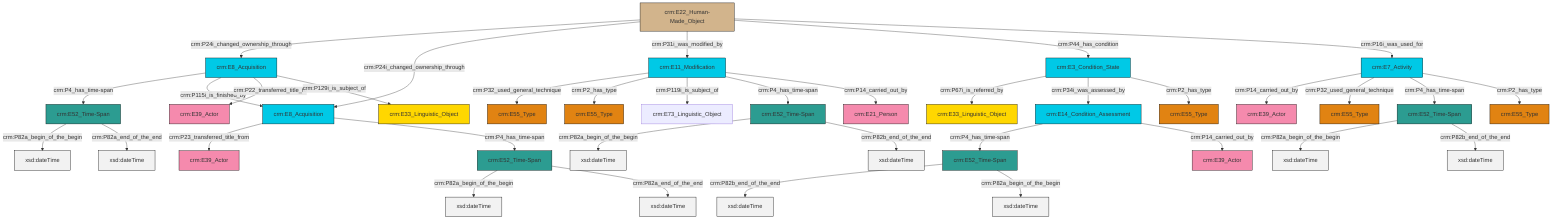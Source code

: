 graph TD
classDef Literal fill:#f2f2f2,stroke:#000000;
classDef CRM_Entity fill:#FFFFFF,stroke:#000000;
classDef Temporal_Entity fill:#00C9E6, stroke:#000000;
classDef Type fill:#E18312, stroke:#000000;
classDef Time-Span fill:#2C9C91, stroke:#000000;
classDef Appellation fill:#FFEB7F, stroke:#000000;
classDef Place fill:#008836, stroke:#000000;
classDef Persistent_Item fill:#B266B2, stroke:#000000;
classDef Conceptual_Object fill:#FFD700, stroke:#000000;
classDef Physical_Thing fill:#D2B48C, stroke:#000000;
classDef Actor fill:#f58aad, stroke:#000000;
classDef PC_Classes fill:#4ce600, stroke:#000000;
classDef Multi fill:#cccccc,stroke:#000000;

0["crm:E8_Acquisition"]:::Temporal_Entity -->|crm:P4_has_time-span| 2["crm:E52_Time-Span"]:::Time-Span
3["crm:E52_Time-Span"]:::Time-Span -->|crm:P82a_begin_of_the_begin| 4[xsd:dateTime]:::Literal
3["crm:E52_Time-Span"]:::Time-Span -->|crm:P82a_end_of_the_end| 7[xsd:dateTime]:::Literal
8["crm:E22_Human-Made_Object"]:::Physical_Thing -->|crm:P24i_changed_ownership_through| 0["crm:E8_Acquisition"]:::Temporal_Entity
0["crm:E8_Acquisition"]:::Temporal_Entity -->|crm:P115i_is_finished_by| 9["crm:E8_Acquisition"]:::Temporal_Entity
5["crm:E52_Time-Span"]:::Time-Span -->|crm:P82a_begin_of_the_begin| 10[xsd:dateTime]:::Literal
8["crm:E22_Human-Made_Object"]:::Physical_Thing -->|crm:P24i_changed_ownership_through| 9["crm:E8_Acquisition"]:::Temporal_Entity
9["crm:E8_Acquisition"]:::Temporal_Entity -->|crm:P23_transferred_title_from| 11["crm:E39_Actor"]:::Actor
12["crm:E52_Time-Span"]:::Time-Span -->|crm:P82b_end_of_the_end| 13[xsd:dateTime]:::Literal
9["crm:E8_Acquisition"]:::Temporal_Entity -->|crm:P4_has_time-span| 3["crm:E52_Time-Span"]:::Time-Span
15["crm:E14_Condition_Assessment"]:::Temporal_Entity -->|crm:P4_has_time-span| 12["crm:E52_Time-Span"]:::Time-Span
8["crm:E22_Human-Made_Object"]:::Physical_Thing -->|crm:P31i_was_modified_by| 16["crm:E11_Modification"]:::Temporal_Entity
20["crm:E7_Activity"]:::Temporal_Entity -->|crm:P14_carried_out_by| 21["crm:E39_Actor"]:::Actor
15["crm:E14_Condition_Assessment"]:::Temporal_Entity -->|crm:P14_carried_out_by| 24["crm:E39_Actor"]:::Actor
2["crm:E52_Time-Span"]:::Time-Span -->|crm:P82a_begin_of_the_begin| 25[xsd:dateTime]:::Literal
16["crm:E11_Modification"]:::Temporal_Entity -->|crm:P32_used_general_technique| 26["crm:E55_Type"]:::Type
8["crm:E22_Human-Made_Object"]:::Physical_Thing -->|crm:P44_has_condition| 31["crm:E3_Condition_State"]:::Temporal_Entity
0["crm:E8_Acquisition"]:::Temporal_Entity -->|crm:P22_transferred_title_to| 36["crm:E39_Actor"]:::Actor
20["crm:E7_Activity"]:::Temporal_Entity -->|crm:P32_used_general_technique| 37["crm:E55_Type"]:::Type
20["crm:E7_Activity"]:::Temporal_Entity -->|crm:P4_has_time-span| 38["crm:E52_Time-Span"]:::Time-Span
38["crm:E52_Time-Span"]:::Time-Span -->|crm:P82a_begin_of_the_begin| 40[xsd:dateTime]:::Literal
16["crm:E11_Modification"]:::Temporal_Entity -->|crm:P2_has_type| 22["crm:E55_Type"]:::Type
20["crm:E7_Activity"]:::Temporal_Entity -->|crm:P2_has_type| 43["crm:E55_Type"]:::Type
8["crm:E22_Human-Made_Object"]:::Physical_Thing -->|crm:P16i_was_used_for| 20["crm:E7_Activity"]:::Temporal_Entity
31["crm:E3_Condition_State"]:::Temporal_Entity -->|crm:P67i_is_referred_by| 44["crm:E33_Linguistic_Object"]:::Conceptual_Object
16["crm:E11_Modification"]:::Temporal_Entity -->|crm:P119i_is_subject_of| 47["crm:E73_Linguistic_Object"]:::Default
31["crm:E3_Condition_State"]:::Temporal_Entity -->|crm:P34i_was_assessed_by| 15["crm:E14_Condition_Assessment"]:::Temporal_Entity
5["crm:E52_Time-Span"]:::Time-Span -->|crm:P82b_end_of_the_end| 48[xsd:dateTime]:::Literal
12["crm:E52_Time-Span"]:::Time-Span -->|crm:P82a_begin_of_the_begin| 52[xsd:dateTime]:::Literal
16["crm:E11_Modification"]:::Temporal_Entity -->|crm:P4_has_time-span| 5["crm:E52_Time-Span"]:::Time-Span
0["crm:E8_Acquisition"]:::Temporal_Entity -->|crm:P129i_is_subject_of| 28["crm:E33_Linguistic_Object"]:::Conceptual_Object
31["crm:E3_Condition_State"]:::Temporal_Entity -->|crm:P2_has_type| 18["crm:E55_Type"]:::Type
2["crm:E52_Time-Span"]:::Time-Span -->|crm:P82a_end_of_the_end| 54[xsd:dateTime]:::Literal
38["crm:E52_Time-Span"]:::Time-Span -->|crm:P82b_end_of_the_end| 56[xsd:dateTime]:::Literal
16["crm:E11_Modification"]:::Temporal_Entity -->|crm:P14_carried_out_by| 33["crm:E21_Person"]:::Actor